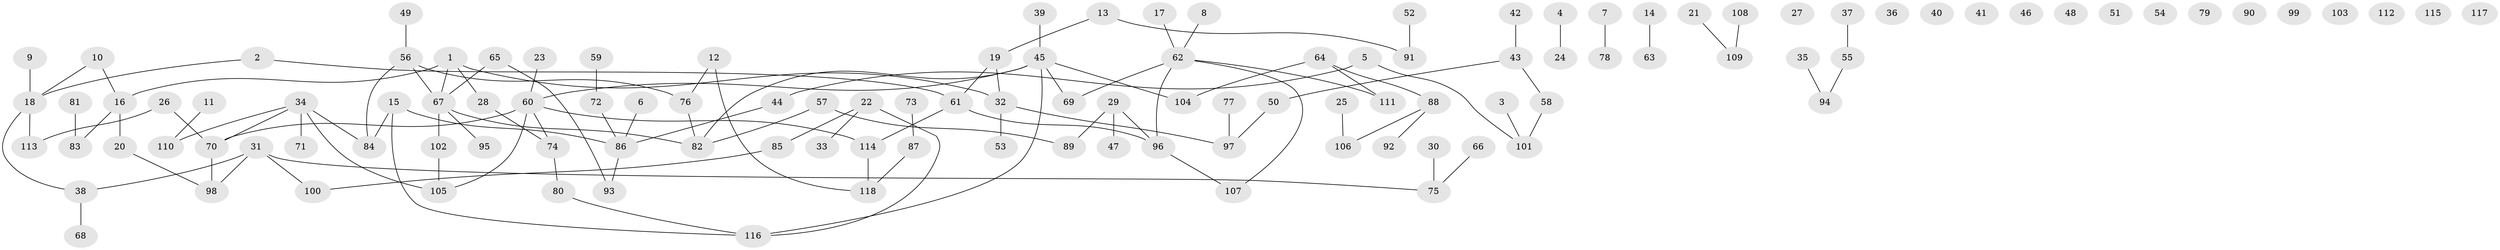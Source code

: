 // coarse degree distribution, {3: 0.24390243902439024, 5: 0.17073170731707318, 4: 0.14634146341463414, 2: 0.17073170731707318, 1: 0.2682926829268293}
// Generated by graph-tools (version 1.1) at 2025/48/03/04/25 22:48:13]
// undirected, 118 vertices, 117 edges
graph export_dot {
  node [color=gray90,style=filled];
  1;
  2;
  3;
  4;
  5;
  6;
  7;
  8;
  9;
  10;
  11;
  12;
  13;
  14;
  15;
  16;
  17;
  18;
  19;
  20;
  21;
  22;
  23;
  24;
  25;
  26;
  27;
  28;
  29;
  30;
  31;
  32;
  33;
  34;
  35;
  36;
  37;
  38;
  39;
  40;
  41;
  42;
  43;
  44;
  45;
  46;
  47;
  48;
  49;
  50;
  51;
  52;
  53;
  54;
  55;
  56;
  57;
  58;
  59;
  60;
  61;
  62;
  63;
  64;
  65;
  66;
  67;
  68;
  69;
  70;
  71;
  72;
  73;
  74;
  75;
  76;
  77;
  78;
  79;
  80;
  81;
  82;
  83;
  84;
  85;
  86;
  87;
  88;
  89;
  90;
  91;
  92;
  93;
  94;
  95;
  96;
  97;
  98;
  99;
  100;
  101;
  102;
  103;
  104;
  105;
  106;
  107;
  108;
  109;
  110;
  111;
  112;
  113;
  114;
  115;
  116;
  117;
  118;
  1 -- 16;
  1 -- 28;
  1 -- 32;
  1 -- 67;
  2 -- 18;
  2 -- 61;
  3 -- 101;
  4 -- 24;
  5 -- 44;
  5 -- 101;
  6 -- 86;
  7 -- 78;
  8 -- 62;
  9 -- 18;
  10 -- 16;
  10 -- 18;
  11 -- 110;
  12 -- 76;
  12 -- 118;
  13 -- 19;
  13 -- 91;
  14 -- 63;
  15 -- 84;
  15 -- 86;
  15 -- 116;
  16 -- 20;
  16 -- 83;
  17 -- 62;
  18 -- 38;
  18 -- 113;
  19 -- 32;
  19 -- 61;
  20 -- 98;
  21 -- 109;
  22 -- 33;
  22 -- 85;
  22 -- 116;
  23 -- 60;
  25 -- 106;
  26 -- 70;
  26 -- 113;
  28 -- 74;
  29 -- 47;
  29 -- 89;
  29 -- 96;
  30 -- 75;
  31 -- 38;
  31 -- 75;
  31 -- 98;
  31 -- 100;
  32 -- 53;
  32 -- 97;
  34 -- 70;
  34 -- 71;
  34 -- 84;
  34 -- 105;
  34 -- 110;
  35 -- 94;
  37 -- 55;
  38 -- 68;
  39 -- 45;
  42 -- 43;
  43 -- 50;
  43 -- 58;
  44 -- 86;
  45 -- 60;
  45 -- 69;
  45 -- 82;
  45 -- 104;
  45 -- 116;
  49 -- 56;
  50 -- 97;
  52 -- 91;
  55 -- 94;
  56 -- 67;
  56 -- 76;
  56 -- 84;
  57 -- 82;
  57 -- 89;
  58 -- 101;
  59 -- 72;
  60 -- 70;
  60 -- 74;
  60 -- 105;
  60 -- 114;
  61 -- 96;
  61 -- 114;
  62 -- 69;
  62 -- 96;
  62 -- 107;
  62 -- 111;
  64 -- 88;
  64 -- 104;
  64 -- 111;
  65 -- 67;
  65 -- 93;
  66 -- 75;
  67 -- 82;
  67 -- 95;
  67 -- 102;
  70 -- 98;
  72 -- 86;
  73 -- 87;
  74 -- 80;
  76 -- 82;
  77 -- 97;
  80 -- 116;
  81 -- 83;
  85 -- 100;
  86 -- 93;
  87 -- 118;
  88 -- 92;
  88 -- 106;
  96 -- 107;
  102 -- 105;
  108 -- 109;
  114 -- 118;
}
